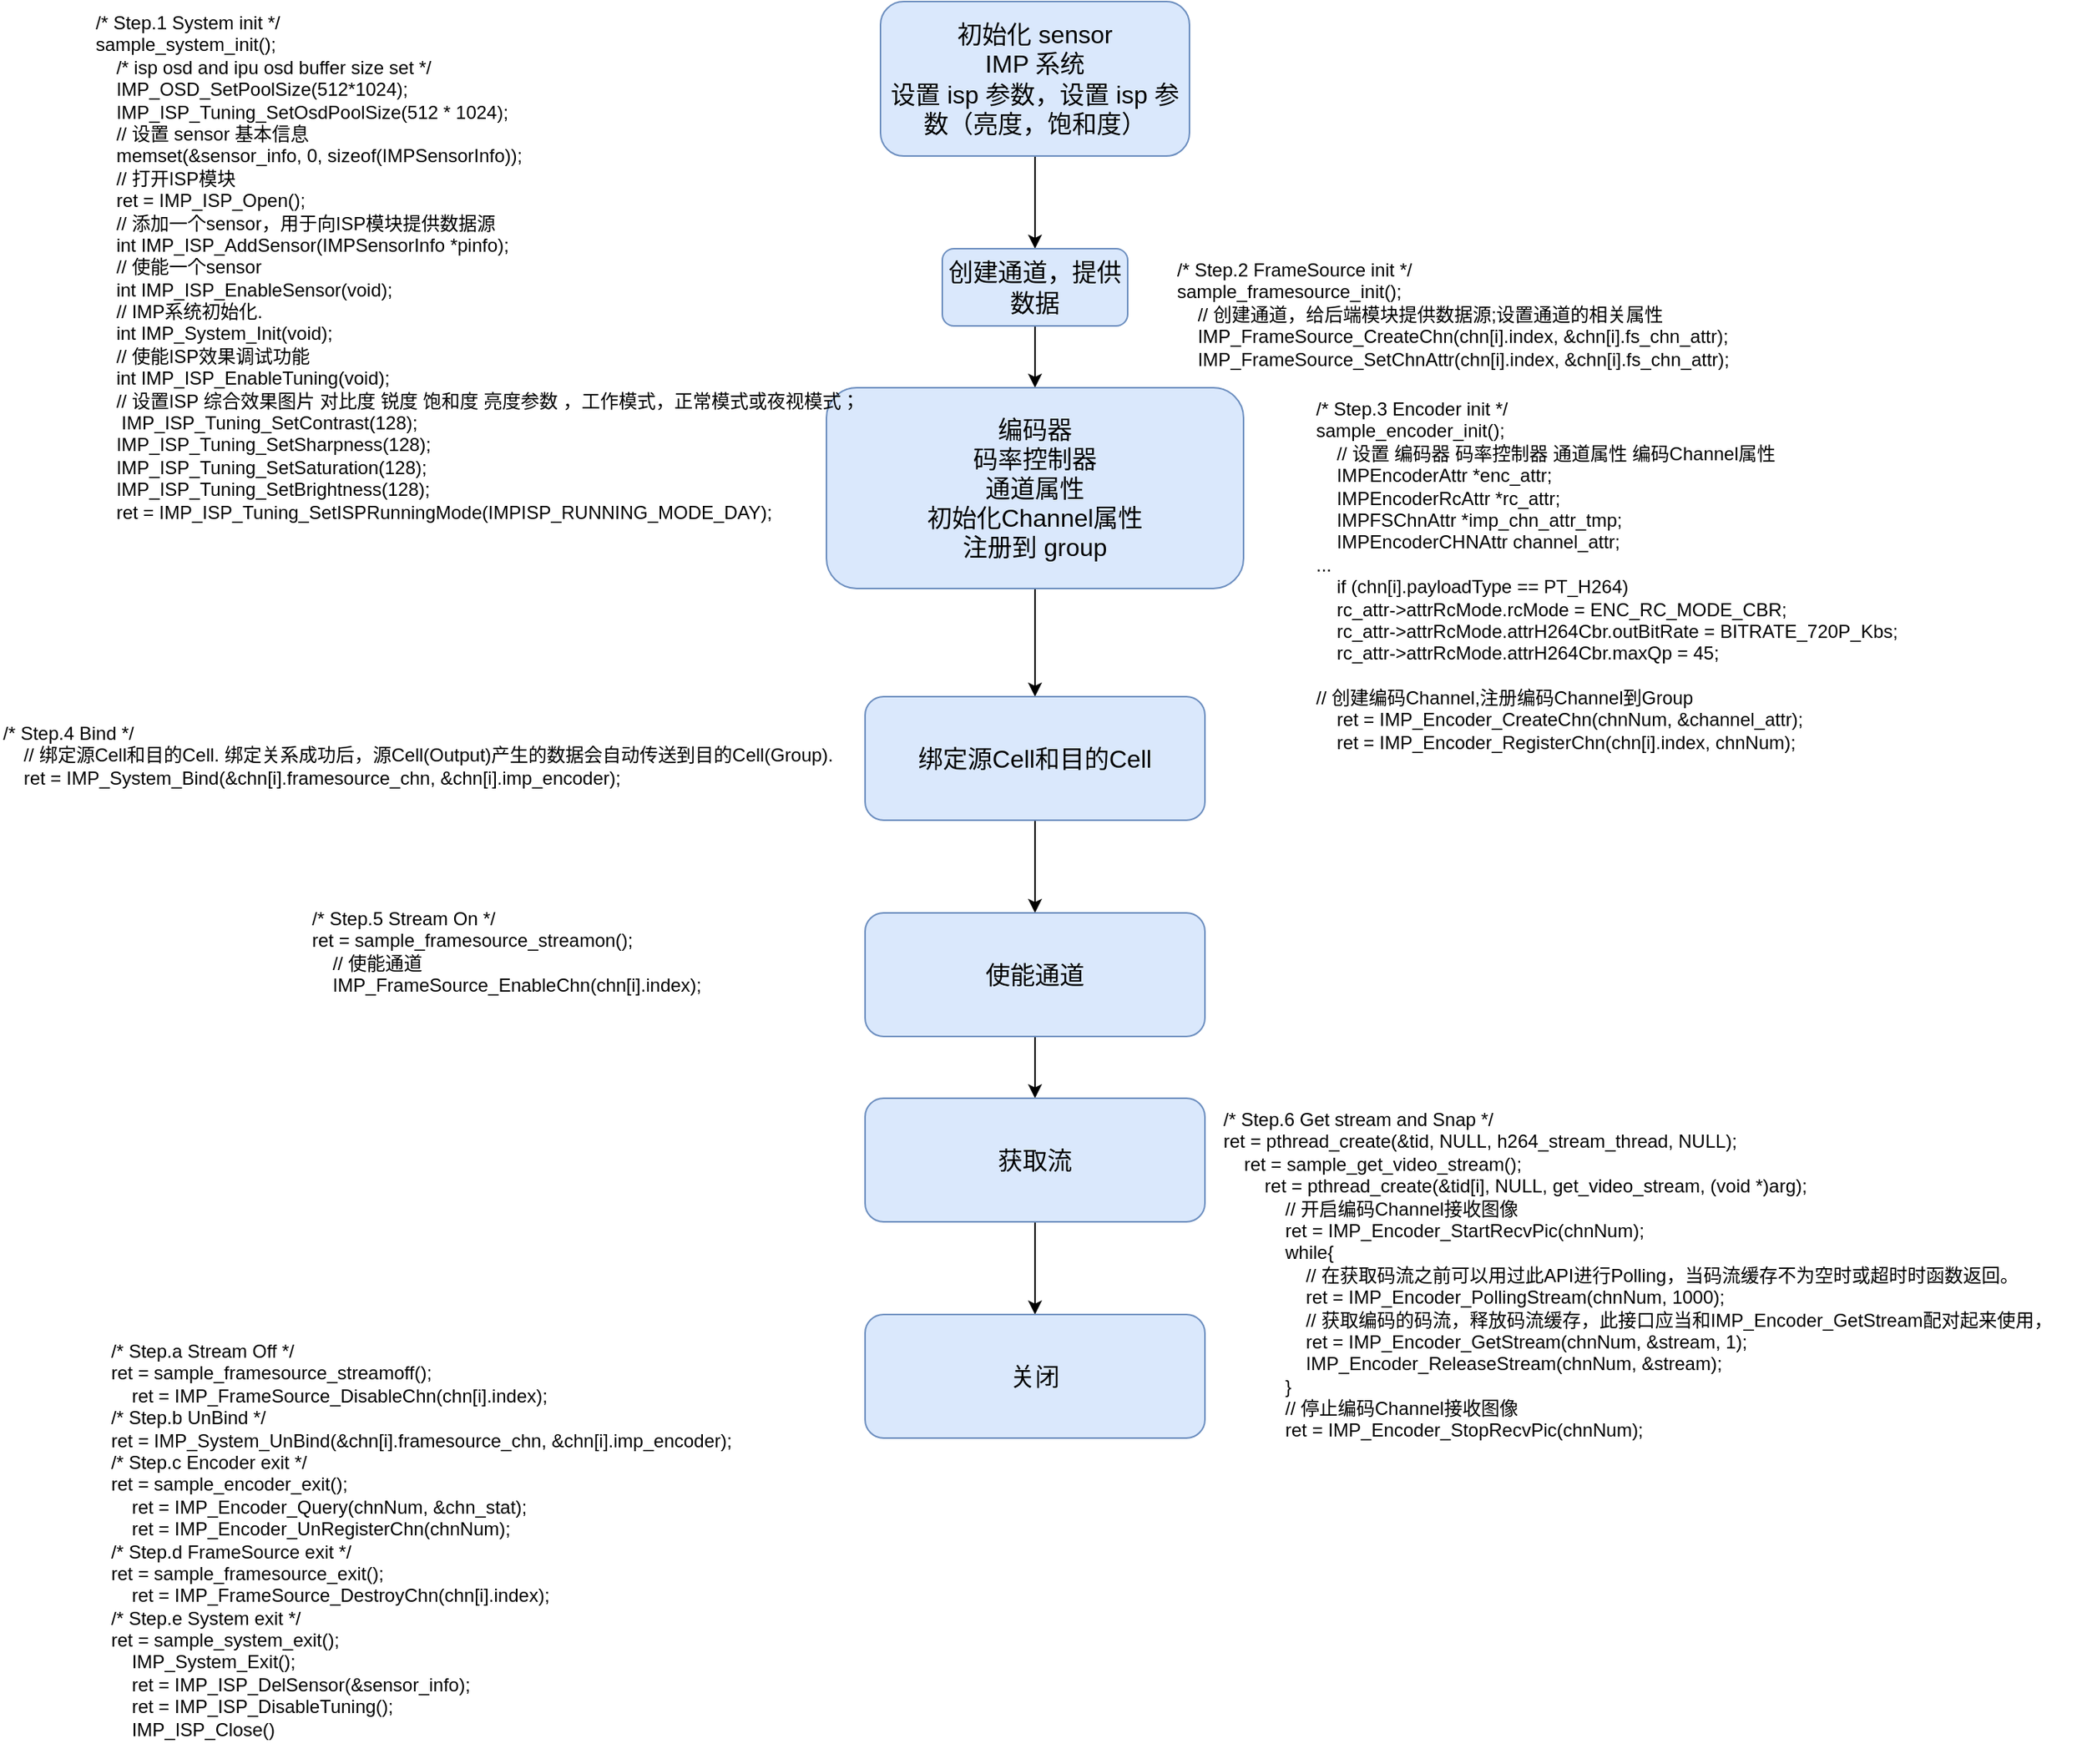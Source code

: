 <mxfile version="24.6.5" type="github">
  <diagram id="C5RBs43oDa-KdzZeNtuy" name="Page-1">
    <mxGraphModel dx="2049" dy="1066" grid="0" gridSize="10" guides="1" tooltips="1" connect="1" arrows="1" fold="1" page="0" pageScale="1" pageWidth="9999999999" pageHeight="999999999" math="0" shadow="0">
      <root>
        <mxCell id="WIyWlLk6GJQsqaUBKTNV-0" />
        <mxCell id="WIyWlLk6GJQsqaUBKTNV-1" parent="WIyWlLk6GJQsqaUBKTNV-0" />
        <mxCell id="puL79OhdXBKn2q62L_fg-2" style="edgeStyle=orthogonalEdgeStyle;rounded=0;orthogonalLoop=1;jettySize=auto;html=1;entryX=0.5;entryY=0;entryDx=0;entryDy=0;" edge="1" parent="WIyWlLk6GJQsqaUBKTNV-1" source="puL79OhdXBKn2q62L_fg-0" target="puL79OhdXBKn2q62L_fg-1">
          <mxGeometry relative="1" as="geometry" />
        </mxCell>
        <mxCell id="puL79OhdXBKn2q62L_fg-0" value="初始化 sensor&lt;br&gt;IMP 系统&lt;br&gt;设置 isp 参数，设置 isp 参数（亮度，饱和度）" style="rounded=1;whiteSpace=wrap;html=1;fillColor=#dae8fc;strokeColor=#6c8ebf;fontSize=16;" vertex="1" parent="WIyWlLk6GJQsqaUBKTNV-1">
          <mxGeometry x="610" y="60" width="200" height="100" as="geometry" />
        </mxCell>
        <mxCell id="puL79OhdXBKn2q62L_fg-16" style="edgeStyle=orthogonalEdgeStyle;rounded=0;orthogonalLoop=1;jettySize=auto;html=1;exitX=0.5;exitY=1;exitDx=0;exitDy=0;entryX=0.5;entryY=0;entryDx=0;entryDy=0;" edge="1" parent="WIyWlLk6GJQsqaUBKTNV-1" source="puL79OhdXBKn2q62L_fg-1" target="puL79OhdXBKn2q62L_fg-3">
          <mxGeometry relative="1" as="geometry" />
        </mxCell>
        <mxCell id="puL79OhdXBKn2q62L_fg-1" value="创建通道，提供数据" style="rounded=1;whiteSpace=wrap;html=1;fillColor=#dae8fc;strokeColor=#6c8ebf;fontSize=16;" vertex="1" parent="WIyWlLk6GJQsqaUBKTNV-1">
          <mxGeometry x="650" y="220" width="120" height="50" as="geometry" />
        </mxCell>
        <mxCell id="puL79OhdXBKn2q62L_fg-17" style="edgeStyle=orthogonalEdgeStyle;rounded=0;orthogonalLoop=1;jettySize=auto;html=1;" edge="1" parent="WIyWlLk6GJQsqaUBKTNV-1" source="puL79OhdXBKn2q62L_fg-3" target="puL79OhdXBKn2q62L_fg-8">
          <mxGeometry relative="1" as="geometry" />
        </mxCell>
        <mxCell id="puL79OhdXBKn2q62L_fg-3" value="编码器 &lt;br&gt;码率控制器&lt;br&gt;通道属性&lt;br&gt;初始化Channel属性&lt;br&gt;注册到 group" style="rounded=1;whiteSpace=wrap;html=1;fillColor=#dae8fc;strokeColor=#6c8ebf;fontSize=16;" vertex="1" parent="WIyWlLk6GJQsqaUBKTNV-1">
          <mxGeometry x="575" y="310" width="270" height="130" as="geometry" />
        </mxCell>
        <mxCell id="puL79OhdXBKn2q62L_fg-4" value="/* Step.2 FrameSource init */&#xa;sample_framesource_init();&#xa;    // 创建通道，给后端模块提供数据源;设置通道的相关属性&#xa;    IMP_FrameSource_CreateChn(chn[i].index, &amp;chn[i].fs_chn_attr);&#xa;    IMP_FrameSource_SetChnAttr(chn[i].index, &amp;chn[i].fs_chn_attr);" style="text;whiteSpace=wrap;" vertex="1" parent="WIyWlLk6GJQsqaUBKTNV-1">
          <mxGeometry x="800" y="220" width="390" height="50" as="geometry" />
        </mxCell>
        <mxCell id="puL79OhdXBKn2q62L_fg-5" value="/* Step.1 System init */&#xa;sample_system_init();&#xa;    /* isp osd and ipu osd buffer size set */&#xa;    IMP_OSD_SetPoolSize(512*1024);&#xa;    IMP_ISP_Tuning_SetOsdPoolSize(512 * 1024);&#xa;    // 设置 sensor 基本信息&#xa;    memset(&amp;sensor_info, 0, sizeof(IMPSensorInfo));&#xa;    // 打开ISP模块&#xa;    ret = IMP_ISP_Open();&#xa;    // 添加一个sensor，用于向ISP模块提供数据源&#xa;    int IMP_ISP_AddSensor(IMPSensorInfo *pinfo);&#xa;    // 使能一个sensor&#xa;    int IMP_ISP_EnableSensor(void);&#xa;    // IMP系统初始化.&#xa;    int IMP_System_Init(void);&#xa;    // 使能ISP效果调试功能&#xa;    int IMP_ISP_EnableTuning(void);&#xa;    // 设置ISP 综合效果图片 对比度 锐度 饱和度 亮度参数 ，工作模式，正常模式或夜视模式；&#xa;     IMP_ISP_Tuning_SetContrast(128);&#xa;    IMP_ISP_Tuning_SetSharpness(128);&#xa;    IMP_ISP_Tuning_SetSaturation(128);&#xa;    IMP_ISP_Tuning_SetBrightness(128);&#xa;    ret = IMP_ISP_Tuning_SetISPRunningMode(IMPISP_RUNNING_MODE_DAY);" style="text;whiteSpace=wrap;" vertex="1" parent="WIyWlLk6GJQsqaUBKTNV-1">
          <mxGeometry x="100" y="60" width="530" height="310" as="geometry" />
        </mxCell>
        <mxCell id="puL79OhdXBKn2q62L_fg-7" value="/* Step.3 Encoder init */&#xa;sample_encoder_init(); &#xa;&#x9;    // 设置 编码器 码率控制器 通道属性 编码Channel属性&#xa;&#x9;    IMPEncoderAttr *enc_attr;&#xa;&#x9;    IMPEncoderRcAttr *rc_attr;&#xa;&#x9;    IMPFSChnAttr *imp_chn_attr_tmp;&#xa;&#x9;    IMPEncoderCHNAttr channel_attr;&#xa;&#x9;...&#xa;    if (chn[i].payloadType == PT_H264) &#xa;    rc_attr-&gt;attrRcMode.rcMode = ENC_RC_MODE_CBR;&#xa;    rc_attr-&gt;attrRcMode.attrH264Cbr.outBitRate = BITRATE_720P_Kbs;&#xa;    rc_attr-&gt;attrRcMode.attrH264Cbr.maxQp = 45;&#xa;&#x9;&#xa;&#x9;// 创建编码Channel,注册编码Channel到Group&#xa;    ret = IMP_Encoder_CreateChn(chnNum, &amp;channel_attr);&#xa;    ret = IMP_Encoder_RegisterChn(chn[i].index, chnNum);" style="text;whiteSpace=wrap;" vertex="1" parent="WIyWlLk6GJQsqaUBKTNV-1">
          <mxGeometry x="890" y="310" width="410" height="250" as="geometry" />
        </mxCell>
        <mxCell id="puL79OhdXBKn2q62L_fg-18" style="edgeStyle=orthogonalEdgeStyle;rounded=0;orthogonalLoop=1;jettySize=auto;html=1;entryX=0.5;entryY=0;entryDx=0;entryDy=0;" edge="1" parent="WIyWlLk6GJQsqaUBKTNV-1" source="puL79OhdXBKn2q62L_fg-8" target="puL79OhdXBKn2q62L_fg-10">
          <mxGeometry relative="1" as="geometry" />
        </mxCell>
        <mxCell id="puL79OhdXBKn2q62L_fg-8" value="绑定源Cell和目的Cell" style="rounded=1;whiteSpace=wrap;html=1;fillColor=#dae8fc;strokeColor=#6c8ebf;fontSize=16;" vertex="1" parent="WIyWlLk6GJQsqaUBKTNV-1">
          <mxGeometry x="600" y="510" width="220" height="80" as="geometry" />
        </mxCell>
        <mxCell id="puL79OhdXBKn2q62L_fg-9" value="/* Step.4 Bind */&#xa;    // 绑定源Cell和目的Cell. 绑定关系成功后，源Cell(Output)产生的数据会自动传送到目的Cell(Group).&#xa;    ret = IMP_System_Bind(&amp;chn[i].framesource_chn, &amp;chn[i].imp_encoder);" style="text;whiteSpace=wrap;" vertex="1" parent="WIyWlLk6GJQsqaUBKTNV-1">
          <mxGeometry x="40" y="520" width="560" height="80" as="geometry" />
        </mxCell>
        <mxCell id="puL79OhdXBKn2q62L_fg-19" value="" style="edgeStyle=orthogonalEdgeStyle;rounded=0;orthogonalLoop=1;jettySize=auto;html=1;" edge="1" parent="WIyWlLk6GJQsqaUBKTNV-1" source="puL79OhdXBKn2q62L_fg-10" target="puL79OhdXBKn2q62L_fg-12">
          <mxGeometry relative="1" as="geometry" />
        </mxCell>
        <mxCell id="puL79OhdXBKn2q62L_fg-10" value="使能通道" style="rounded=1;whiteSpace=wrap;html=1;fillColor=#dae8fc;strokeColor=#6c8ebf;fontSize=16;" vertex="1" parent="WIyWlLk6GJQsqaUBKTNV-1">
          <mxGeometry x="600" y="650" width="220" height="80" as="geometry" />
        </mxCell>
        <mxCell id="puL79OhdXBKn2q62L_fg-11" value="/* Step.5 Stream On */&#xa;ret = sample_framesource_streamon();&#xa;    // 使能通道&#xa;    IMP_FrameSource_EnableChn(chn[i].index);" style="text;whiteSpace=wrap;" vertex="1" parent="WIyWlLk6GJQsqaUBKTNV-1">
          <mxGeometry x="240" y="640" width="290" height="80" as="geometry" />
        </mxCell>
        <mxCell id="puL79OhdXBKn2q62L_fg-21" value="" style="edgeStyle=orthogonalEdgeStyle;rounded=0;orthogonalLoop=1;jettySize=auto;html=1;" edge="1" parent="WIyWlLk6GJQsqaUBKTNV-1" source="puL79OhdXBKn2q62L_fg-12" target="puL79OhdXBKn2q62L_fg-14">
          <mxGeometry relative="1" as="geometry" />
        </mxCell>
        <mxCell id="puL79OhdXBKn2q62L_fg-12" value="获取流" style="rounded=1;whiteSpace=wrap;html=1;fillColor=#dae8fc;strokeColor=#6c8ebf;fontSize=16;" vertex="1" parent="WIyWlLk6GJQsqaUBKTNV-1">
          <mxGeometry x="600" y="770" width="220" height="80" as="geometry" />
        </mxCell>
        <mxCell id="puL79OhdXBKn2q62L_fg-13" value="/* Step.6 Get stream and Snap */&#xa;ret = pthread_create(&amp;tid, NULL, h264_stream_thread, NULL);&#xa;    ret = sample_get_video_stream();&#xa;        ret = pthread_create(&amp;tid[i], NULL, get_video_stream, (void *)arg);&#xa;            // 开启编码Channel接收图像&#xa;            ret = IMP_Encoder_StartRecvPic(chnNum);&#xa;            while{&#xa;                // 在获取码流之前可以用过此API进行Polling，当码流缓存不为空时或超时时函数返回。&#xa;                ret = IMP_Encoder_PollingStream(chnNum, 1000);&#xa;                // 获取编码的码流，释放码流缓存，此接口应当和IMP_Encoder_GetStream配对起来使用，&#xa;                ret = IMP_Encoder_GetStream(chnNum, &amp;stream, 1);&#xa;                IMP_Encoder_ReleaseStream(chnNum, &amp;stream);&#xa;            }&#xa;            // 停止编码Channel接收图像&#xa;            ret = IMP_Encoder_StopRecvPic(chnNum);" style="text;whiteSpace=wrap;" vertex="1" parent="WIyWlLk6GJQsqaUBKTNV-1">
          <mxGeometry x="830" y="770" width="560" height="250" as="geometry" />
        </mxCell>
        <mxCell id="puL79OhdXBKn2q62L_fg-14" value="关闭" style="rounded=1;whiteSpace=wrap;html=1;fillColor=#dae8fc;strokeColor=#6c8ebf;fontSize=16;" vertex="1" parent="WIyWlLk6GJQsqaUBKTNV-1">
          <mxGeometry x="600" y="910" width="220" height="80" as="geometry" />
        </mxCell>
        <mxCell id="puL79OhdXBKn2q62L_fg-15" value="/* Step.a Stream Off */&#xa;ret = sample_framesource_streamoff();        &#xa;    ret = IMP_FrameSource_DisableChn(chn[i].index);&#xa;/* Step.b UnBind */&#xa;ret = IMP_System_UnBind(&amp;chn[i].framesource_chn, &amp;chn[i].imp_encoder);&#xa;/* Step.c Encoder exit */&#xa;ret = sample_encoder_exit();&#xa;    ret = IMP_Encoder_Query(chnNum, &amp;chn_stat);&#xa;    ret = IMP_Encoder_UnRegisterChn(chnNum);&#xa;/* Step.d FrameSource exit */&#xa;ret = sample_framesource_exit();&#xa;    ret = IMP_FrameSource_DestroyChn(chn[i].index);&#xa;/* Step.e System exit */&#xa;ret = sample_system_exit();&#xa;    IMP_System_Exit();&#xa;    ret = IMP_ISP_DelSensor(&amp;sensor_info);&#xa;    ret = IMP_ISP_DisableTuning();&#xa;    IMP_ISP_Close()" style="text;whiteSpace=wrap;" vertex="1" parent="WIyWlLk6GJQsqaUBKTNV-1">
          <mxGeometry x="110" y="920" width="440" height="280" as="geometry" />
        </mxCell>
      </root>
    </mxGraphModel>
  </diagram>
</mxfile>
